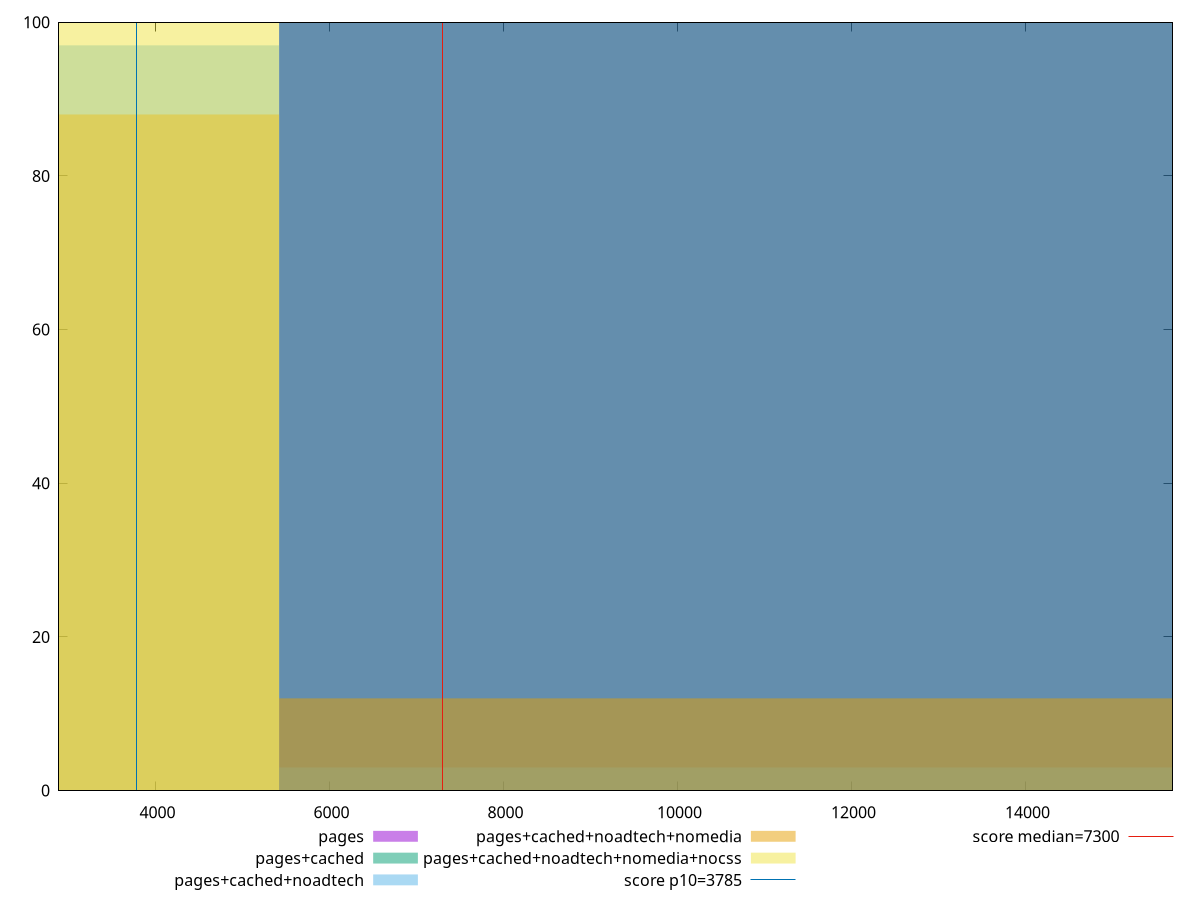 reset

$pages <<EOF
10839.552532827678 100
EOF

$pagesCached <<EOF
10839.552532827678 100
EOF

$pagesCachedNoadtech <<EOF
0 97
10839.552532827678 3
EOF

$pagesCachedNoadtechNomedia <<EOF
0 88
10839.552532827678 12
EOF

$pagesCachedNoadtechNomediaNocss <<EOF
0 100
EOF

set key outside below
set boxwidth 10839.552532827678
set xrange [2889.56655:15691.250999999997]
set yrange [0:100]
set trange [0:100]
set style fill transparent solid 0.5 noborder

set parametric
set terminal svg size 640, 530 enhanced background rgb 'white'
set output "report_00026_2021-02-22T21:38:55.199Z/interactive/comparison/histogram/all_raw.svg"

plot $pages title "pages" with boxes, \
     $pagesCached title "pages+cached" with boxes, \
     $pagesCachedNoadtech title "pages+cached+noadtech" with boxes, \
     $pagesCachedNoadtechNomedia title "pages+cached+noadtech+nomedia" with boxes, \
     $pagesCachedNoadtechNomediaNocss title "pages+cached+noadtech+nomedia+nocss" with boxes, \
     3785,t title "score p10=3785", \
     7300,t title "score median=7300"

reset
